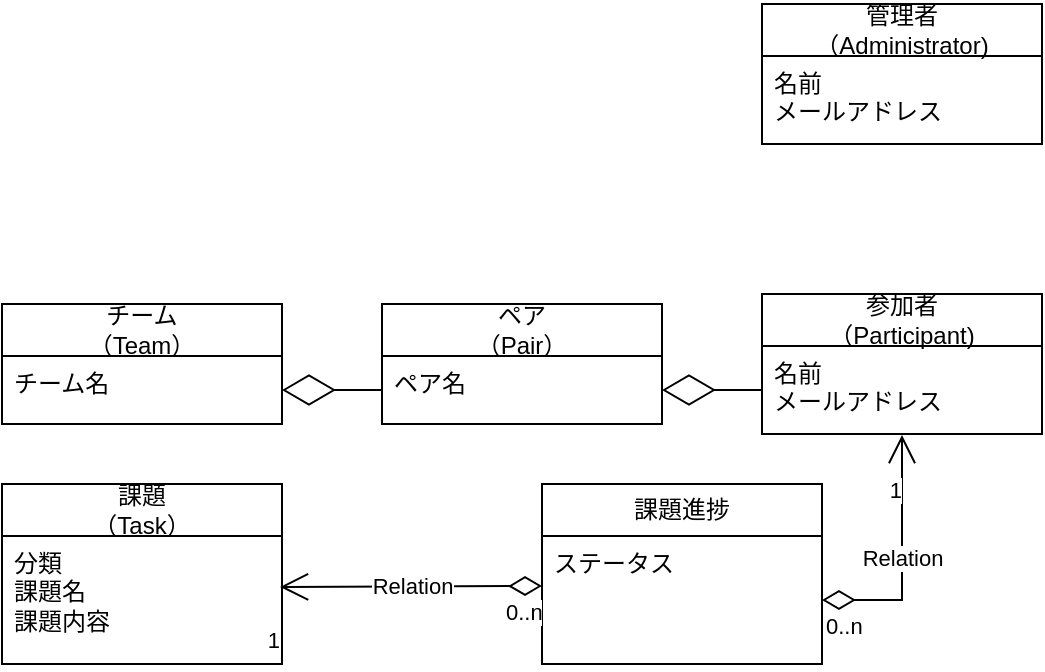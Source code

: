 <mxfile version="21.2.1" type="device">
  <diagram name="ページ1" id="igj02TmAoY4Bnot_ovFB">
    <mxGraphModel dx="954" dy="1843" grid="1" gridSize="10" guides="1" tooltips="1" connect="1" arrows="1" fold="1" page="1" pageScale="1" pageWidth="827" pageHeight="1169" math="0" shadow="0">
      <root>
        <mxCell id="0" />
        <mxCell id="1" parent="0" />
        <mxCell id="GQ_BxSRCEvURSCjZHIDy-1" value="参加者&lt;br&gt;（Participant)" style="swimlane;fontStyle=0;childLayout=stackLayout;horizontal=1;startSize=26;fillColor=none;horizontalStack=0;resizeParent=1;resizeParentMax=0;resizeLast=0;collapsible=1;marginBottom=0;whiteSpace=wrap;html=1;align=center;" parent="1" vertex="1">
          <mxGeometry x="560" y="-895" width="140" height="70" as="geometry" />
        </mxCell>
        <mxCell id="GQ_BxSRCEvURSCjZHIDy-2" value="名前&lt;br&gt;メールアドレス" style="text;strokeColor=none;fillColor=none;align=left;verticalAlign=top;spacingLeft=4;spacingRight=4;overflow=hidden;rotatable=0;points=[[0,0.5],[1,0.5]];portConstraint=eastwest;whiteSpace=wrap;html=1;" parent="GQ_BxSRCEvURSCjZHIDy-1" vertex="1">
          <mxGeometry y="26" width="140" height="44" as="geometry" />
        </mxCell>
        <mxCell id="GQ_BxSRCEvURSCjZHIDy-7" value="管理者&lt;br&gt;（Administrator)" style="swimlane;fontStyle=0;childLayout=stackLayout;horizontal=1;startSize=26;fillColor=none;horizontalStack=0;resizeParent=1;resizeParentMax=0;resizeLast=0;collapsible=1;marginBottom=0;whiteSpace=wrap;html=1;align=center;" parent="1" vertex="1">
          <mxGeometry x="560" y="-1040" width="140" height="70" as="geometry" />
        </mxCell>
        <mxCell id="GQ_BxSRCEvURSCjZHIDy-8" value="名前&lt;br&gt;メールアドレス" style="text;strokeColor=none;fillColor=none;align=left;verticalAlign=top;spacingLeft=4;spacingRight=4;overflow=hidden;rotatable=0;points=[[0,0.5],[1,0.5]];portConstraint=eastwest;whiteSpace=wrap;html=1;" parent="GQ_BxSRCEvURSCjZHIDy-7" vertex="1">
          <mxGeometry y="26" width="140" height="44" as="geometry" />
        </mxCell>
        <mxCell id="GQ_BxSRCEvURSCjZHIDy-9" value="ペア&lt;br&gt;（Pair）" style="swimlane;fontStyle=0;childLayout=stackLayout;horizontal=1;startSize=26;fillColor=none;horizontalStack=0;resizeParent=1;resizeParentMax=0;resizeLast=0;collapsible=1;marginBottom=0;whiteSpace=wrap;html=1;align=center;" parent="1" vertex="1">
          <mxGeometry x="370" y="-890" width="140" height="60" as="geometry" />
        </mxCell>
        <mxCell id="GQ_BxSRCEvURSCjZHIDy-10" value="ペア名" style="text;strokeColor=none;fillColor=none;align=left;verticalAlign=top;spacingLeft=4;spacingRight=4;overflow=hidden;rotatable=0;points=[[0,0.5],[1,0.5]];portConstraint=eastwest;whiteSpace=wrap;html=1;" parent="GQ_BxSRCEvURSCjZHIDy-9" vertex="1">
          <mxGeometry y="26" width="140" height="34" as="geometry" />
        </mxCell>
        <mxCell id="GQ_BxSRCEvURSCjZHIDy-11" value="チーム&lt;br&gt;（Team）" style="swimlane;fontStyle=0;childLayout=stackLayout;horizontal=1;startSize=26;fillColor=none;horizontalStack=0;resizeParent=1;resizeParentMax=0;resizeLast=0;collapsible=1;marginBottom=0;whiteSpace=wrap;html=1;align=center;" parent="1" vertex="1">
          <mxGeometry x="180" y="-890" width="140" height="60" as="geometry" />
        </mxCell>
        <mxCell id="GQ_BxSRCEvURSCjZHIDy-12" value="チーム名" style="text;strokeColor=none;fillColor=none;align=left;verticalAlign=top;spacingLeft=4;spacingRight=4;overflow=hidden;rotatable=0;points=[[0,0.5],[1,0.5]];portConstraint=eastwest;whiteSpace=wrap;html=1;" parent="GQ_BxSRCEvURSCjZHIDy-11" vertex="1">
          <mxGeometry y="26" width="140" height="34" as="geometry" />
        </mxCell>
        <mxCell id="GQ_BxSRCEvURSCjZHIDy-13" value="課題&lt;br&gt;（Task）" style="swimlane;fontStyle=0;childLayout=stackLayout;horizontal=1;startSize=26;fillColor=none;horizontalStack=0;resizeParent=1;resizeParentMax=0;resizeLast=0;collapsible=1;marginBottom=0;whiteSpace=wrap;html=1;align=center;" parent="1" vertex="1">
          <mxGeometry x="180" y="-800" width="140" height="90" as="geometry" />
        </mxCell>
        <mxCell id="GQ_BxSRCEvURSCjZHIDy-14" value="分類&lt;br&gt;課題名&lt;br&gt;課題内容&lt;br&gt;" style="text;strokeColor=none;fillColor=none;align=left;verticalAlign=top;spacingLeft=4;spacingRight=4;overflow=hidden;rotatable=0;points=[[0,0.5],[1,0.5]];portConstraint=eastwest;whiteSpace=wrap;html=1;" parent="GQ_BxSRCEvURSCjZHIDy-13" vertex="1">
          <mxGeometry y="26" width="140" height="64" as="geometry" />
        </mxCell>
        <mxCell id="GQ_BxSRCEvURSCjZHIDy-18" value="" style="endArrow=diamondThin;endFill=0;endSize=24;html=1;rounded=0;entryX=1;entryY=0.5;entryDx=0;entryDy=0;" parent="1" source="GQ_BxSRCEvURSCjZHIDy-2" target="GQ_BxSRCEvURSCjZHIDy-10" edge="1">
          <mxGeometry width="160" relative="1" as="geometry">
            <mxPoint x="330" y="-780" as="sourcePoint" />
            <mxPoint x="490" y="-780" as="targetPoint" />
          </mxGeometry>
        </mxCell>
        <mxCell id="GQ_BxSRCEvURSCjZHIDy-19" value="" style="endArrow=diamondThin;endFill=0;endSize=24;html=1;rounded=0;entryX=1;entryY=0.5;entryDx=0;entryDy=0;" parent="1" source="GQ_BxSRCEvURSCjZHIDy-10" target="GQ_BxSRCEvURSCjZHIDy-12" edge="1">
          <mxGeometry width="160" relative="1" as="geometry">
            <mxPoint x="500" y="-760" as="sourcePoint" />
            <mxPoint x="440" y="-760" as="targetPoint" />
          </mxGeometry>
        </mxCell>
        <mxCell id="F4fhkay_HacwlURnPDel-1" value="課題進捗" style="swimlane;fontStyle=0;childLayout=stackLayout;horizontal=1;startSize=26;fillColor=none;horizontalStack=0;resizeParent=1;resizeParentMax=0;resizeLast=0;collapsible=1;marginBottom=0;whiteSpace=wrap;html=1;align=center;" vertex="1" parent="1">
          <mxGeometry x="450" y="-800" width="140" height="90" as="geometry" />
        </mxCell>
        <mxCell id="F4fhkay_HacwlURnPDel-2" value="ステータス" style="text;strokeColor=none;fillColor=none;align=left;verticalAlign=top;spacingLeft=4;spacingRight=4;overflow=hidden;rotatable=0;points=[[0,0.5],[1,0.5]];portConstraint=eastwest;whiteSpace=wrap;html=1;" vertex="1" parent="F4fhkay_HacwlURnPDel-1">
          <mxGeometry y="26" width="140" height="64" as="geometry" />
        </mxCell>
        <mxCell id="RBhCMCIcIr0PxwT3AeKr-3" value="Relation" style="endArrow=open;html=1;endSize=12;startArrow=diamondThin;startSize=14;startFill=0;edgeStyle=orthogonalEdgeStyle;rounded=0;entryX=0.993;entryY=0.398;entryDx=0;entryDy=0;entryPerimeter=0;" parent="1" target="GQ_BxSRCEvURSCjZHIDy-14" edge="1">
          <mxGeometry relative="1" as="geometry">
            <mxPoint x="450" y="-749" as="sourcePoint" />
            <mxPoint x="510" y="-755.5" as="targetPoint" />
            <mxPoint as="offset" />
          </mxGeometry>
        </mxCell>
        <mxCell id="RBhCMCIcIr0PxwT3AeKr-4" value="0..n" style="edgeLabel;resizable=0;html=1;align=left;verticalAlign=top;" parent="RBhCMCIcIr0PxwT3AeKr-3" connectable="0" vertex="1">
          <mxGeometry x="-1" relative="1" as="geometry">
            <mxPoint x="-20" as="offset" />
          </mxGeometry>
        </mxCell>
        <mxCell id="RBhCMCIcIr0PxwT3AeKr-5" value="1" style="edgeLabel;resizable=0;html=1;align=right;verticalAlign=top;" parent="RBhCMCIcIr0PxwT3AeKr-3" connectable="0" vertex="1">
          <mxGeometry x="1" relative="1" as="geometry">
            <mxPoint y="14" as="offset" />
          </mxGeometry>
        </mxCell>
        <mxCell id="F4fhkay_HacwlURnPDel-3" value="Relation" style="endArrow=open;html=1;endSize=12;startArrow=diamondThin;startSize=14;startFill=0;edgeStyle=orthogonalEdgeStyle;rounded=0;exitX=1;exitY=0.5;exitDx=0;exitDy=0;entryX=0.5;entryY=1.011;entryDx=0;entryDy=0;entryPerimeter=0;" edge="1" parent="1" source="F4fhkay_HacwlURnPDel-2" target="GQ_BxSRCEvURSCjZHIDy-2">
          <mxGeometry relative="1" as="geometry">
            <mxPoint x="461" y="-723" as="sourcePoint" />
            <mxPoint x="330" y="-732" as="targetPoint" />
            <mxPoint as="offset" />
          </mxGeometry>
        </mxCell>
        <mxCell id="F4fhkay_HacwlURnPDel-4" value="0..n" style="edgeLabel;resizable=0;html=1;align=left;verticalAlign=top;" connectable="0" vertex="1" parent="F4fhkay_HacwlURnPDel-3">
          <mxGeometry x="-1" relative="1" as="geometry" />
        </mxCell>
        <mxCell id="F4fhkay_HacwlURnPDel-5" value="1" style="edgeLabel;resizable=0;html=1;align=right;verticalAlign=top;" connectable="0" vertex="1" parent="F4fhkay_HacwlURnPDel-3">
          <mxGeometry x="1" relative="1" as="geometry">
            <mxPoint y="14" as="offset" />
          </mxGeometry>
        </mxCell>
      </root>
    </mxGraphModel>
  </diagram>
</mxfile>
